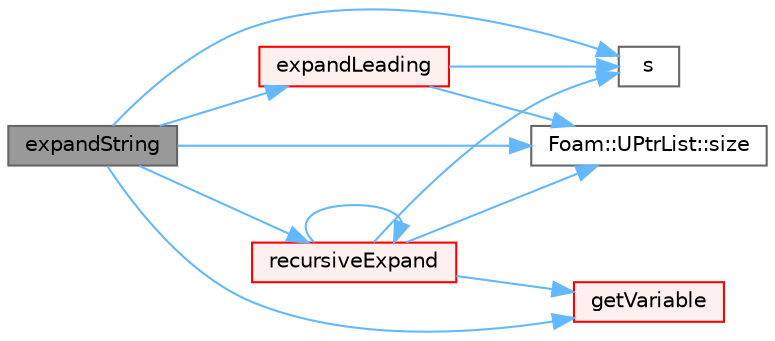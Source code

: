 digraph "expandString"
{
 // LATEX_PDF_SIZE
  bgcolor="transparent";
  edge [fontname=Helvetica,fontsize=10,labelfontname=Helvetica,labelfontsize=10];
  node [fontname=Helvetica,fontsize=10,shape=box,height=0.2,width=0.4];
  rankdir="LR";
  Node1 [id="Node000001",label="expandString",height=0.2,width=0.4,color="gray40", fillcolor="grey60", style="filled", fontcolor="black",tooltip=" "];
  Node1 -> Node2 [id="edge1_Node000001_Node000002",color="steelblue1",style="solid",tooltip=" "];
  Node2 [id="Node000002",label="expandLeading",height=0.2,width=0.4,color="red", fillcolor="#FFF0F0", style="filled",URL="$namespaceFoam.html#ab85c1ca0def490e1f36e6f0e6d9f17fe",tooltip=" "];
  Node2 -> Node27 [id="edge2_Node000002_Node000027",color="steelblue1",style="solid",tooltip=" "];
  Node27 [id="Node000027",label="s",height=0.2,width=0.4,color="grey40", fillcolor="white", style="filled",URL="$gmvOutputSpray_8H.html#abd29a68223d2d8cf69b98ba8e32a841c",tooltip=" "];
  Node2 -> Node36 [id="edge3_Node000002_Node000036",color="steelblue1",style="solid",tooltip=" "];
  Node36 [id="Node000036",label="Foam::UPtrList::size",height=0.2,width=0.4,color="grey40", fillcolor="white", style="filled",URL="$classFoam_1_1UPtrList.html#a95603446b248fe1ecf5dc59bcc2eaff0",tooltip=" "];
  Node1 -> Node37 [id="edge4_Node000001_Node000037",color="steelblue1",style="solid",tooltip=" "];
  Node37 [id="Node000037",label="getVariable",height=0.2,width=0.4,color="red", fillcolor="#FFF0F0", style="filled",URL="$namespaceFoam.html#a8735c1b3ef1e8ceb07b0525a476e6e12",tooltip=" "];
  Node1 -> Node44 [id="edge5_Node000001_Node000044",color="steelblue1",style="solid",tooltip=" "];
  Node44 [id="Node000044",label="recursiveExpand",height=0.2,width=0.4,color="red", fillcolor="#FFF0F0", style="filled",URL="$namespaceFoam.html#a64bdda13a3d988cb05764fb2e8fc8927",tooltip=" "];
  Node44 -> Node37 [id="edge6_Node000044_Node000037",color="steelblue1",style="solid",tooltip=" "];
  Node44 -> Node44 [id="edge7_Node000044_Node000044",color="steelblue1",style="solid",tooltip=" "];
  Node44 -> Node27 [id="edge8_Node000044_Node000027",color="steelblue1",style="solid",tooltip=" "];
  Node44 -> Node36 [id="edge9_Node000044_Node000036",color="steelblue1",style="solid",tooltip=" "];
  Node1 -> Node27 [id="edge10_Node000001_Node000027",color="steelblue1",style="solid",tooltip=" "];
  Node1 -> Node36 [id="edge11_Node000001_Node000036",color="steelblue1",style="solid",tooltip=" "];
}
